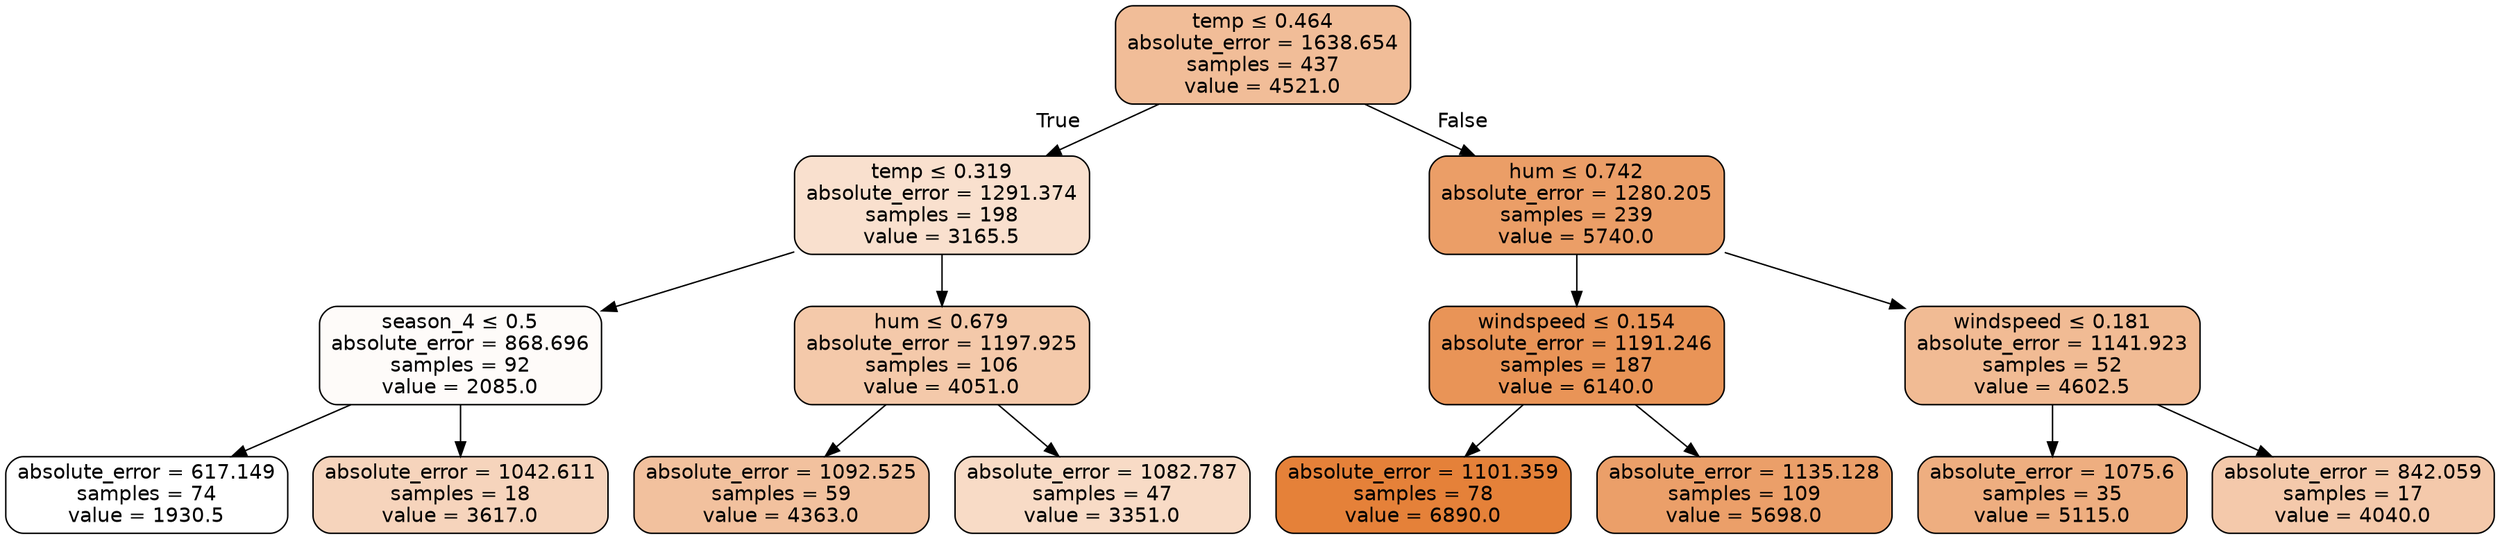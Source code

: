 digraph Tree {
node [shape=box, style="filled, rounded", color="black", fontname="helvetica"] ;
edge [fontname="helvetica"] ;
0 [label=<temp &le; 0.464<br/>absolute_error = 1638.654<br/>samples = 437<br/>value = 4521.0>, fillcolor="#f1bd98"] ;
1 [label=<temp &le; 0.319<br/>absolute_error = 1291.374<br/>samples = 198<br/>value = 3165.5>, fillcolor="#f9e0ce"] ;
0 -> 1 [labeldistance=2.5, labelangle=45, headlabel="True"] ;
2 [label=<season_4 &le; 0.5<br/>absolute_error = 868.696<br/>samples = 92<br/>value = 2085.0>, fillcolor="#fefbf9"] ;
1 -> 2 ;
3 [label=<absolute_error = 617.149<br/>samples = 74<br/>value = 1930.5>, fillcolor="#ffffff"] ;
2 -> 3 ;
4 [label=<absolute_error = 1042.611<br/>samples = 18<br/>value = 3617.0>, fillcolor="#f6d4bc"] ;
2 -> 4 ;
5 [label=<hum &le; 0.679<br/>absolute_error = 1197.925<br/>samples = 106<br/>value = 4051.0>, fillcolor="#f4c9aa"] ;
1 -> 5 ;
6 [label=<absolute_error = 1092.525<br/>samples = 59<br/>value = 4363.0>, fillcolor="#f2c19e"] ;
5 -> 6 ;
7 [label=<absolute_error = 1082.787<br/>samples = 47<br/>value = 3351.0>, fillcolor="#f8dbc6"] ;
5 -> 7 ;
8 [label=<hum &le; 0.742<br/>absolute_error = 1280.205<br/>samples = 239<br/>value = 5740.0>, fillcolor="#eb9e67"] ;
0 -> 8 [labeldistance=2.5, labelangle=-45, headlabel="False"] ;
9 [label=<windspeed &le; 0.154<br/>absolute_error = 1191.246<br/>samples = 187<br/>value = 6140.0>, fillcolor="#e99457"] ;
8 -> 9 ;
10 [label=<absolute_error = 1101.359<br/>samples = 78<br/>value = 6890.0>, fillcolor="#e58139"] ;
9 -> 10 ;
11 [label=<absolute_error = 1135.128<br/>samples = 109<br/>value = 5698.0>, fillcolor="#eb9f69"] ;
9 -> 11 ;
12 [label=<windspeed &le; 0.181<br/>absolute_error = 1141.923<br/>samples = 52<br/>value = 4602.5>, fillcolor="#f1bb94"] ;
8 -> 12 ;
13 [label=<absolute_error = 1075.6<br/>samples = 35<br/>value = 5115.0>, fillcolor="#eeae80"] ;
12 -> 13 ;
14 [label=<absolute_error = 842.059<br/>samples = 17<br/>value = 4040.0>, fillcolor="#f4c9ab"] ;
12 -> 14 ;
}
